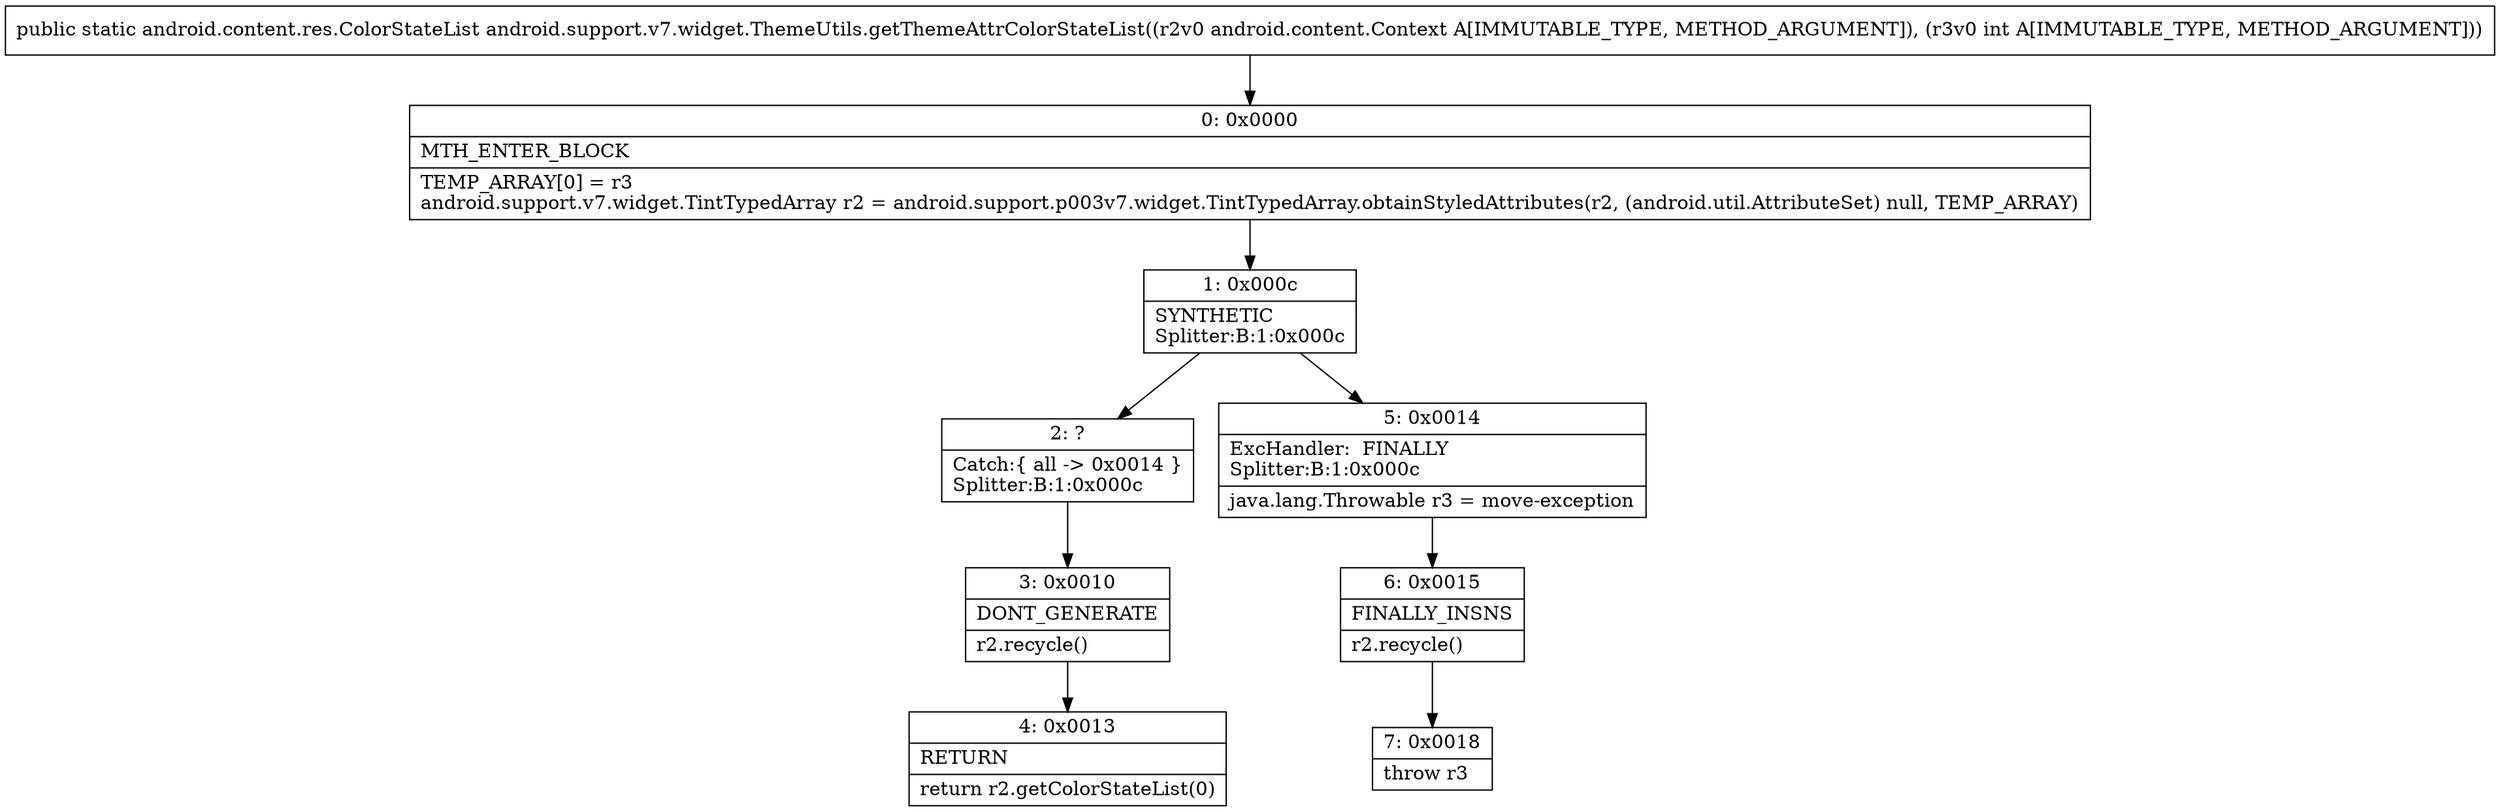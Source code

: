 digraph "CFG forandroid.support.v7.widget.ThemeUtils.getThemeAttrColorStateList(Landroid\/content\/Context;I)Landroid\/content\/res\/ColorStateList;" {
Node_0 [shape=record,label="{0\:\ 0x0000|MTH_ENTER_BLOCK\l|TEMP_ARRAY[0] = r3\landroid.support.v7.widget.TintTypedArray r2 = android.support.p003v7.widget.TintTypedArray.obtainStyledAttributes(r2, (android.util.AttributeSet) null, TEMP_ARRAY)\l}"];
Node_1 [shape=record,label="{1\:\ 0x000c|SYNTHETIC\lSplitter:B:1:0x000c\l}"];
Node_2 [shape=record,label="{2\:\ ?|Catch:\{ all \-\> 0x0014 \}\lSplitter:B:1:0x000c\l}"];
Node_3 [shape=record,label="{3\:\ 0x0010|DONT_GENERATE\l|r2.recycle()\l}"];
Node_4 [shape=record,label="{4\:\ 0x0013|RETURN\l|return r2.getColorStateList(0)\l}"];
Node_5 [shape=record,label="{5\:\ 0x0014|ExcHandler:  FINALLY\lSplitter:B:1:0x000c\l|java.lang.Throwable r3 = move\-exception\l}"];
Node_6 [shape=record,label="{6\:\ 0x0015|FINALLY_INSNS\l|r2.recycle()\l}"];
Node_7 [shape=record,label="{7\:\ 0x0018|throw r3\l}"];
MethodNode[shape=record,label="{public static android.content.res.ColorStateList android.support.v7.widget.ThemeUtils.getThemeAttrColorStateList((r2v0 android.content.Context A[IMMUTABLE_TYPE, METHOD_ARGUMENT]), (r3v0 int A[IMMUTABLE_TYPE, METHOD_ARGUMENT])) }"];
MethodNode -> Node_0;
Node_0 -> Node_1;
Node_1 -> Node_2;
Node_1 -> Node_5;
Node_2 -> Node_3;
Node_3 -> Node_4;
Node_5 -> Node_6;
Node_6 -> Node_7;
}

